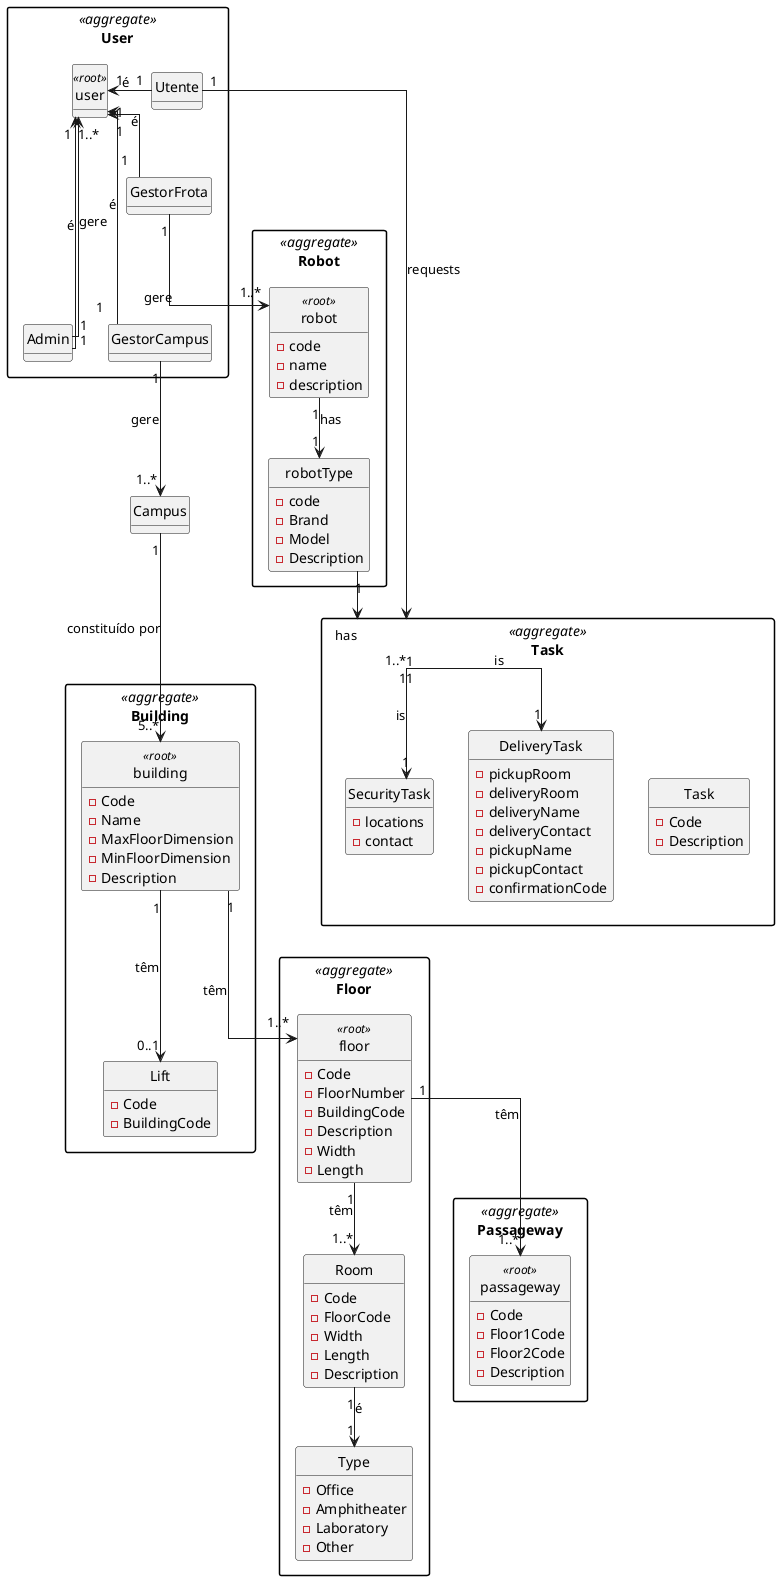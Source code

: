 @startuml DomainModel

skinparam packageStyle rectangle
skinparam linetype ortho
hide methods
hide circle

package User <<aggregate>> {
    class user <<root>>
    class Admin
    class GestorFrota
    class GestorCampus
    class Utente

}

package Building <<aggregate>> {
    class building <<root>>{
        - Code
        - Name
        - MaxFloorDimension
        - MinFloorDimension
        - Description

    }
    class Lift{
        - Code
        - BuildingCode
    }
}

package Floor <<aggregate>> {
    class floor <<root>>{
        - Code
        - FloorNumber
        - BuildingCode
        - Description
        - Width
        - Length
    }

    class Room{
        - Code
        - FloorCode
        - Width
        - Length
        - Description
    }

    enum Type {
            - Office
            - Amphitheater
            - Laboratory
            - Other
    }

}

package Passageway <<aggregate>>{
    class passageway <<root>>{
        - Code
        - Floor1Code
        - Floor2Code
        - Description
    }
}



class Campus


package Robot <<aggregate>> {

    class robot <<root>>{
        -code
        -name
        -description
    }

    class robotType {
        -code
        -Brand
        -Model
        -Description
    }

  /'class robot <<root>>{
        -SerialNumber
        -Marca
        -Id
        -Nickname
        }
    class Droneisep
    class Robisep
enum Função {
    -Entrega
    -Limpeza
    -vigilância
}'/

}


package Task <<aggregate>> {
class Task{
    -Code
    -Description
}

class DeliveryTask{
    -pickupRoom
    -deliveryRoom
    -deliveryName
    -deliveryContact
    -pickupName
    -pickupContact
    -confirmationCode
}

class SecurityTask{
    -locations
    -contact
}

}

user "1" <--- "1" Admin : é
user "1" <-- "1" GestorFrota: é
user "1" <--- "1" GestorCampus: é
user "1" <- "1" Utente: é

Admin "1" --> "1..*" user : gere

Utente "1" --> "1..*" Task : requests

GestorCampus "1" --> "1..*" Campus : gere

GestorFrota "1" --> "1..*" robot : gere

Campus "1" ---> "5..*" building : constituído por


building "1" --> "1..*" floor : têm
building "1" --> "0..1" Lift : têm

floor "1" --> "1..*" passageway: têm
floor "1" --> "1..*" Room: têm
Room "1" --> "1" Type: é

'robot "1"  <-- "1" Droneisep: é
'robot "1" <-- "1" Robisep: é

robot "1" --> "1" robotType: has
robotType "1" --> "1" Task: has

'Robisep "1" --> "1..*" Task: does
'Robisep "1" --> "1" Função : desempenha

Task "1" --> "1" DeliveryTask: is
Task "1" --> "1" SecurityTask: is


@enduml

